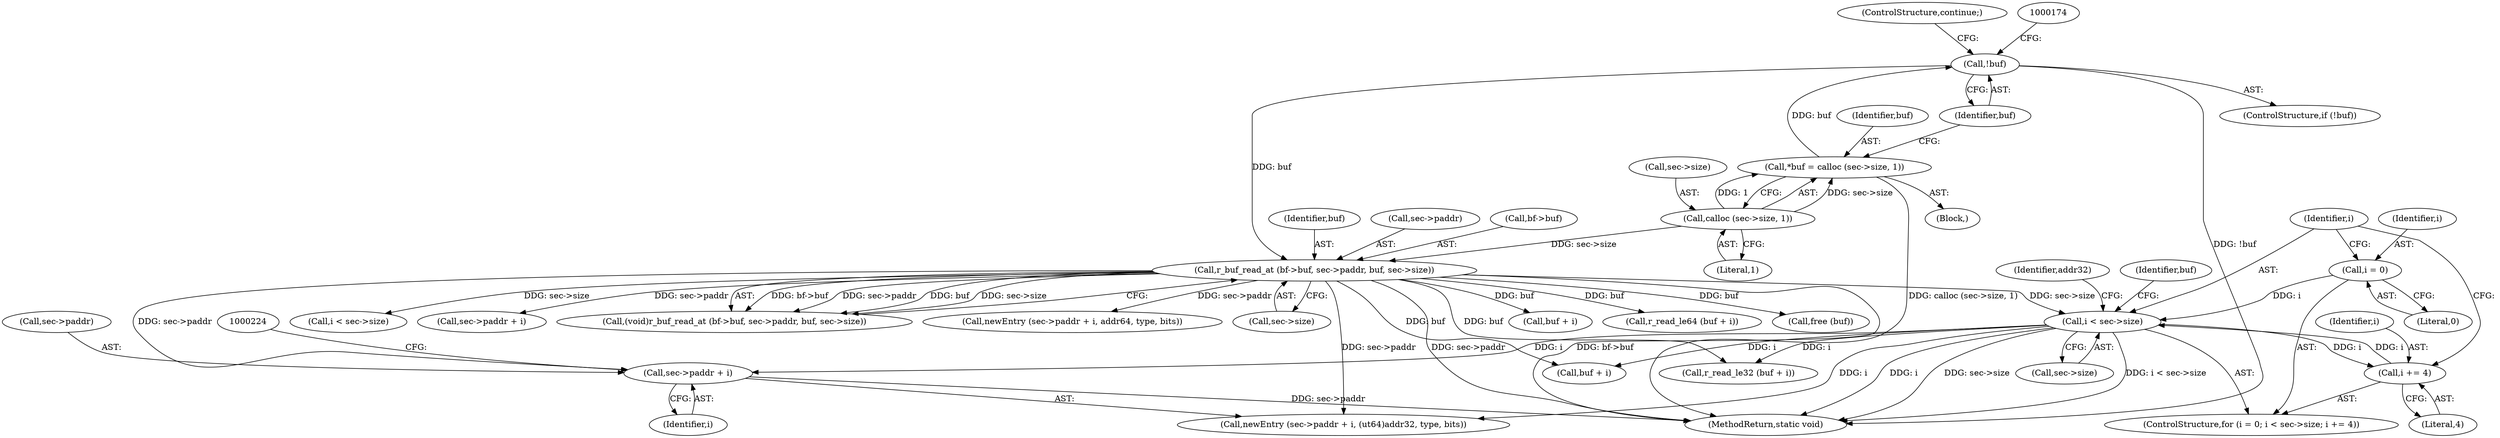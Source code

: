 digraph "0_radare2_1f37c04f2a762500222dda2459e6a04646feeedf@pointer" {
"1000218" [label="(Call,sec->paddr + i)"];
"1000175" [label="(Call,r_buf_read_at (bf->buf, sec->paddr, buf, sec->size))"];
"1000169" [label="(Call,!buf)"];
"1000161" [label="(Call,*buf = calloc (sec->size, 1))"];
"1000163" [label="(Call,calloc (sec->size, 1))"];
"1000195" [label="(Call,i < sec->size)"];
"1000200" [label="(Call,i += 4)"];
"1000192" [label="(Call,i = 0)"];
"1000182" [label="(Identifier,buf)"];
"1000197" [label="(Call,sec->size)"];
"1000175" [label="(Call,r_buf_read_at (bf->buf, sec->paddr, buf, sec->size))"];
"1000250" [label="(Call,buf + i)"];
"1000196" [label="(Identifier,i)"];
"1000191" [label="(ControlStructure,for (i = 0; i < sec->size; i += 4))"];
"1000194" [label="(Literal,0)"];
"1000167" [label="(Literal,1)"];
"1000222" [label="(Identifier,i)"];
"1000249" [label="(Call,r_read_le64 (buf + i))"];
"1000206" [label="(Identifier,addr32)"];
"1000219" [label="(Call,sec->paddr)"];
"1000161" [label="(Call,*buf = calloc (sec->size, 1))"];
"1000164" [label="(Call,sec->size)"];
"1000271" [label="(Call,free (buf))"];
"1000169" [label="(Call,!buf)"];
"1000200" [label="(Call,i += 4)"];
"1000183" [label="(Call,sec->size)"];
"1000237" [label="(Call,i < sec->size)"];
"1000217" [label="(Call,newEntry (sec->paddr + i, (ut64)addr32, type, bits))"];
"1000207" [label="(Call,r_read_le32 (buf + i))"];
"1000159" [label="(Block,)"];
"1000162" [label="(Identifier,buf)"];
"1000168" [label="(ControlStructure,if (!buf))"];
"1000163" [label="(Call,calloc (sec->size, 1))"];
"1000202" [label="(Literal,4)"];
"1000275" [label="(MethodReturn,static void)"];
"1000195" [label="(Call,i < sec->size)"];
"1000272" [label="(Identifier,buf)"];
"1000201" [label="(Identifier,i)"];
"1000179" [label="(Call,sec->paddr)"];
"1000176" [label="(Call,bf->buf)"];
"1000192" [label="(Call,i = 0)"];
"1000170" [label="(Identifier,buf)"];
"1000260" [label="(Call,sec->paddr + i)"];
"1000218" [label="(Call,sec->paddr + i)"];
"1000173" [label="(Call,(void)r_buf_read_at (bf->buf, sec->paddr, buf, sec->size))"];
"1000259" [label="(Call,newEntry (sec->paddr + i, addr64, type, bits))"];
"1000172" [label="(ControlStructure,continue;)"];
"1000208" [label="(Call,buf + i)"];
"1000193" [label="(Identifier,i)"];
"1000218" -> "1000217"  [label="AST: "];
"1000218" -> "1000222"  [label="CFG: "];
"1000219" -> "1000218"  [label="AST: "];
"1000222" -> "1000218"  [label="AST: "];
"1000224" -> "1000218"  [label="CFG: "];
"1000218" -> "1000275"  [label="DDG: sec->paddr"];
"1000175" -> "1000218"  [label="DDG: sec->paddr"];
"1000195" -> "1000218"  [label="DDG: i"];
"1000175" -> "1000173"  [label="AST: "];
"1000175" -> "1000183"  [label="CFG: "];
"1000176" -> "1000175"  [label="AST: "];
"1000179" -> "1000175"  [label="AST: "];
"1000182" -> "1000175"  [label="AST: "];
"1000183" -> "1000175"  [label="AST: "];
"1000173" -> "1000175"  [label="CFG: "];
"1000175" -> "1000275"  [label="DDG: sec->paddr"];
"1000175" -> "1000275"  [label="DDG: bf->buf"];
"1000175" -> "1000173"  [label="DDG: bf->buf"];
"1000175" -> "1000173"  [label="DDG: sec->paddr"];
"1000175" -> "1000173"  [label="DDG: buf"];
"1000175" -> "1000173"  [label="DDG: sec->size"];
"1000169" -> "1000175"  [label="DDG: buf"];
"1000163" -> "1000175"  [label="DDG: sec->size"];
"1000175" -> "1000195"  [label="DDG: sec->size"];
"1000175" -> "1000207"  [label="DDG: buf"];
"1000175" -> "1000208"  [label="DDG: buf"];
"1000175" -> "1000217"  [label="DDG: sec->paddr"];
"1000175" -> "1000237"  [label="DDG: sec->size"];
"1000175" -> "1000249"  [label="DDG: buf"];
"1000175" -> "1000250"  [label="DDG: buf"];
"1000175" -> "1000259"  [label="DDG: sec->paddr"];
"1000175" -> "1000260"  [label="DDG: sec->paddr"];
"1000175" -> "1000271"  [label="DDG: buf"];
"1000169" -> "1000168"  [label="AST: "];
"1000169" -> "1000170"  [label="CFG: "];
"1000170" -> "1000169"  [label="AST: "];
"1000172" -> "1000169"  [label="CFG: "];
"1000174" -> "1000169"  [label="CFG: "];
"1000169" -> "1000275"  [label="DDG: !buf"];
"1000161" -> "1000169"  [label="DDG: buf"];
"1000161" -> "1000159"  [label="AST: "];
"1000161" -> "1000163"  [label="CFG: "];
"1000162" -> "1000161"  [label="AST: "];
"1000163" -> "1000161"  [label="AST: "];
"1000170" -> "1000161"  [label="CFG: "];
"1000161" -> "1000275"  [label="DDG: calloc (sec->size, 1)"];
"1000163" -> "1000161"  [label="DDG: sec->size"];
"1000163" -> "1000161"  [label="DDG: 1"];
"1000163" -> "1000167"  [label="CFG: "];
"1000164" -> "1000163"  [label="AST: "];
"1000167" -> "1000163"  [label="AST: "];
"1000195" -> "1000191"  [label="AST: "];
"1000195" -> "1000197"  [label="CFG: "];
"1000196" -> "1000195"  [label="AST: "];
"1000197" -> "1000195"  [label="AST: "];
"1000206" -> "1000195"  [label="CFG: "];
"1000272" -> "1000195"  [label="CFG: "];
"1000195" -> "1000275"  [label="DDG: i < sec->size"];
"1000195" -> "1000275"  [label="DDG: sec->size"];
"1000195" -> "1000275"  [label="DDG: i"];
"1000200" -> "1000195"  [label="DDG: i"];
"1000192" -> "1000195"  [label="DDG: i"];
"1000195" -> "1000200"  [label="DDG: i"];
"1000195" -> "1000207"  [label="DDG: i"];
"1000195" -> "1000208"  [label="DDG: i"];
"1000195" -> "1000217"  [label="DDG: i"];
"1000200" -> "1000191"  [label="AST: "];
"1000200" -> "1000202"  [label="CFG: "];
"1000201" -> "1000200"  [label="AST: "];
"1000202" -> "1000200"  [label="AST: "];
"1000196" -> "1000200"  [label="CFG: "];
"1000192" -> "1000191"  [label="AST: "];
"1000192" -> "1000194"  [label="CFG: "];
"1000193" -> "1000192"  [label="AST: "];
"1000194" -> "1000192"  [label="AST: "];
"1000196" -> "1000192"  [label="CFG: "];
}
